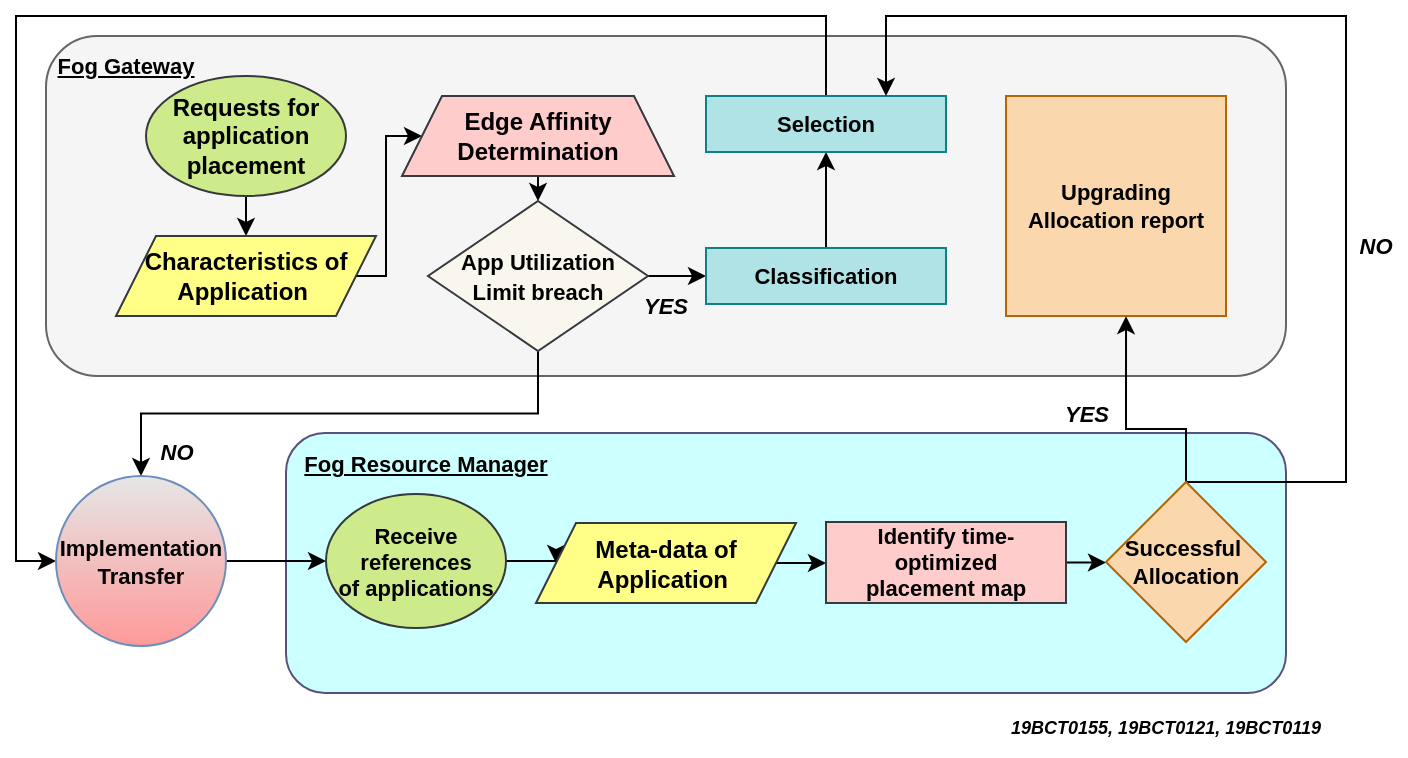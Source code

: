 <mxfile version="16.6.5" type="github">
  <diagram id="Q7-ka3U2VtvC_zTOFb2D" name="Page-1">
    <mxGraphModel dx="1038" dy="579" grid="1" gridSize="10" guides="1" tooltips="1" connect="1" arrows="1" fold="1" page="1" pageScale="1" pageWidth="827" pageHeight="1169" math="0" shadow="0">
      <root>
        <mxCell id="0" />
        <mxCell id="1" parent="0" />
        <mxCell id="G6CsTYgNH17AaaIi-4ZI-30" value="" style="rounded=1;whiteSpace=wrap;html=1;fillColor=#CCFFFF;strokeColor=#56517e;" vertex="1" parent="1">
          <mxGeometry x="220" y="218.5" width="500" height="130" as="geometry" />
        </mxCell>
        <mxCell id="G6CsTYgNH17AaaIi-4ZI-10" value="" style="rounded=1;whiteSpace=wrap;html=1;fillColor=#f5f5f5;fontColor=#333333;strokeColor=#666666;" vertex="1" parent="1">
          <mxGeometry x="100" y="20" width="620" height="170" as="geometry" />
        </mxCell>
        <mxCell id="G6CsTYgNH17AaaIi-4ZI-14" style="edgeStyle=orthogonalEdgeStyle;rounded=0;orthogonalLoop=1;jettySize=auto;html=1;exitX=0.5;exitY=1;exitDx=0;exitDy=0;entryX=0.5;entryY=0;entryDx=0;entryDy=0;" edge="1" parent="1" source="G6CsTYgNH17AaaIi-4ZI-8" target="G6CsTYgNH17AaaIi-4ZI-9">
          <mxGeometry relative="1" as="geometry" />
        </mxCell>
        <mxCell id="G6CsTYgNH17AaaIi-4ZI-8" value="&lt;b&gt;Requests for application placement&lt;/b&gt;" style="ellipse;whiteSpace=wrap;html=1;fillColor=#cdeb8b;strokeColor=#36393d;" vertex="1" parent="1">
          <mxGeometry x="150" y="40" width="100" height="60" as="geometry" />
        </mxCell>
        <mxCell id="G6CsTYgNH17AaaIi-4ZI-16" style="edgeStyle=orthogonalEdgeStyle;rounded=0;orthogonalLoop=1;jettySize=auto;html=1;exitX=1;exitY=0.5;exitDx=0;exitDy=0;entryX=0;entryY=0.5;entryDx=0;entryDy=0;" edge="1" parent="1" source="G6CsTYgNH17AaaIi-4ZI-9" target="G6CsTYgNH17AaaIi-4ZI-11">
          <mxGeometry relative="1" as="geometry">
            <Array as="points">
              <mxPoint x="270" y="140" />
              <mxPoint x="270" y="70" />
            </Array>
          </mxGeometry>
        </mxCell>
        <mxCell id="G6CsTYgNH17AaaIi-4ZI-9" value="&lt;b&gt;Characteristics of Application&amp;nbsp;&lt;/b&gt;" style="shape=parallelogram;perimeter=parallelogramPerimeter;whiteSpace=wrap;html=1;fixedSize=1;fillColor=#ffff88;strokeColor=#36393d;" vertex="1" parent="1">
          <mxGeometry x="135" y="120" width="130" height="40" as="geometry" />
        </mxCell>
        <mxCell id="G6CsTYgNH17AaaIi-4ZI-19" style="edgeStyle=orthogonalEdgeStyle;rounded=0;orthogonalLoop=1;jettySize=auto;html=1;exitX=0.5;exitY=1;exitDx=0;exitDy=0;entryX=0.5;entryY=0;entryDx=0;entryDy=0;fontSize=11;" edge="1" parent="1" source="G6CsTYgNH17AaaIi-4ZI-11" target="G6CsTYgNH17AaaIi-4ZI-17">
          <mxGeometry relative="1" as="geometry" />
        </mxCell>
        <mxCell id="G6CsTYgNH17AaaIi-4ZI-11" value="&lt;b&gt;Edge Affinity Determination&lt;/b&gt;" style="shape=trapezoid;perimeter=trapezoidPerimeter;whiteSpace=wrap;html=1;fixedSize=1;fillColor=#ffcccc;strokeColor=#36393d;" vertex="1" parent="1">
          <mxGeometry x="278" y="50" width="136" height="40" as="geometry" />
        </mxCell>
        <mxCell id="G6CsTYgNH17AaaIi-4ZI-31" style="edgeStyle=orthogonalEdgeStyle;rounded=0;orthogonalLoop=1;jettySize=auto;html=1;exitX=0.5;exitY=1;exitDx=0;exitDy=0;entryX=0.5;entryY=0;entryDx=0;entryDy=0;fontSize=11;" edge="1" parent="1" source="G6CsTYgNH17AaaIi-4ZI-17" target="G6CsTYgNH17AaaIi-4ZI-29">
          <mxGeometry relative="1" as="geometry" />
        </mxCell>
        <mxCell id="G6CsTYgNH17AaaIi-4ZI-33" style="edgeStyle=orthogonalEdgeStyle;rounded=0;orthogonalLoop=1;jettySize=auto;html=1;exitX=1;exitY=0.5;exitDx=0;exitDy=0;entryX=0;entryY=0.5;entryDx=0;entryDy=0;fontSize=11;" edge="1" parent="1" source="G6CsTYgNH17AaaIi-4ZI-17" target="G6CsTYgNH17AaaIi-4ZI-23">
          <mxGeometry relative="1" as="geometry" />
        </mxCell>
        <mxCell id="G6CsTYgNH17AaaIi-4ZI-17" value="&lt;b&gt;&lt;font style=&quot;font-size: 11px&quot; color=&quot;#000000&quot;&gt;App Utilization &lt;br&gt;Limit breach&lt;/font&gt;&lt;/b&gt;" style="rhombus;whiteSpace=wrap;html=1;fillColor=#f9f7ed;strokeColor=#36393d;" vertex="1" parent="1">
          <mxGeometry x="291" y="102.5" width="110" height="75" as="geometry" />
        </mxCell>
        <mxCell id="G6CsTYgNH17AaaIi-4ZI-34" style="edgeStyle=orthogonalEdgeStyle;rounded=0;orthogonalLoop=1;jettySize=auto;html=1;exitX=0.5;exitY=0;exitDx=0;exitDy=0;fontSize=11;" edge="1" parent="1" source="G6CsTYgNH17AaaIi-4ZI-23" target="G6CsTYgNH17AaaIi-4ZI-26">
          <mxGeometry relative="1" as="geometry" />
        </mxCell>
        <mxCell id="G6CsTYgNH17AaaIi-4ZI-23" value="&lt;b&gt;Classification&lt;/b&gt;" style="rounded=0;whiteSpace=wrap;html=1;fontSize=11;fillColor=#b0e3e6;strokeColor=#0e8088;" vertex="1" parent="1">
          <mxGeometry x="430" y="126" width="120" height="28" as="geometry" />
        </mxCell>
        <mxCell id="G6CsTYgNH17AaaIi-4ZI-25" value="&lt;b&gt;Upgrading Allocation report&lt;/b&gt;" style="rounded=0;whiteSpace=wrap;html=1;fontSize=11;fillColor=#fad7ac;strokeColor=#b46504;" vertex="1" parent="1">
          <mxGeometry x="580" y="50" width="110" height="110" as="geometry" />
        </mxCell>
        <mxCell id="G6CsTYgNH17AaaIi-4ZI-45" style="edgeStyle=orthogonalEdgeStyle;rounded=0;orthogonalLoop=1;jettySize=auto;html=1;exitX=0.5;exitY=0;exitDx=0;exitDy=0;entryX=0;entryY=0.5;entryDx=0;entryDy=0;fontSize=11;" edge="1" parent="1" source="G6CsTYgNH17AaaIi-4ZI-26" target="G6CsTYgNH17AaaIi-4ZI-29">
          <mxGeometry relative="1" as="geometry">
            <Array as="points">
              <mxPoint x="490" y="10" />
              <mxPoint x="85" y="10" />
              <mxPoint x="85" y="283" />
            </Array>
          </mxGeometry>
        </mxCell>
        <mxCell id="G6CsTYgNH17AaaIi-4ZI-26" value="&lt;b&gt;Selection&lt;/b&gt;" style="rounded=0;whiteSpace=wrap;html=1;fontSize=11;fillColor=#b0e3e6;strokeColor=#0e8088;" vertex="1" parent="1">
          <mxGeometry x="430" y="50" width="120" height="28" as="geometry" />
        </mxCell>
        <mxCell id="G6CsTYgNH17AaaIi-4ZI-27" value="&lt;b&gt;&lt;u&gt;Fog Gateway&lt;/u&gt;&lt;/b&gt;" style="text;html=1;strokeColor=none;fillColor=none;align=center;verticalAlign=middle;whiteSpace=wrap;rounded=0;fontSize=11;" vertex="1" parent="1">
          <mxGeometry x="90" y="20" width="100" height="30" as="geometry" />
        </mxCell>
        <mxCell id="G6CsTYgNH17AaaIi-4ZI-44" style="edgeStyle=orthogonalEdgeStyle;rounded=0;orthogonalLoop=1;jettySize=auto;html=1;exitX=1;exitY=0.5;exitDx=0;exitDy=0;fontSize=11;" edge="1" parent="1" source="G6CsTYgNH17AaaIi-4ZI-29" target="G6CsTYgNH17AaaIi-4ZI-39">
          <mxGeometry relative="1" as="geometry" />
        </mxCell>
        <mxCell id="G6CsTYgNH17AaaIi-4ZI-29" value="&lt;b&gt;Implementation Transfer&lt;/b&gt;" style="ellipse;whiteSpace=wrap;html=1;aspect=fixed;fontSize=11;fillColor=#E6E6E6;strokeColor=#6c8ebf;gradientColor=#FF9999;" vertex="1" parent="1">
          <mxGeometry x="105" y="240" width="85" height="85" as="geometry" />
        </mxCell>
        <mxCell id="G6CsTYgNH17AaaIi-4ZI-35" value="&lt;b&gt;&lt;i&gt;YES&lt;/i&gt;&lt;/b&gt;" style="text;html=1;strokeColor=none;fillColor=none;align=center;verticalAlign=middle;whiteSpace=wrap;rounded=0;fontSize=11;" vertex="1" parent="1">
          <mxGeometry x="380" y="140" width="60" height="30" as="geometry" />
        </mxCell>
        <mxCell id="G6CsTYgNH17AaaIi-4ZI-38" value="&lt;b&gt;&lt;i&gt;NO&lt;/i&gt;&lt;/b&gt;" style="text;html=1;align=center;verticalAlign=middle;resizable=0;points=[];autosize=1;strokeColor=none;fillColor=none;fontSize=11;" vertex="1" parent="1">
          <mxGeometry x="150" y="217.5" width="30" height="20" as="geometry" />
        </mxCell>
        <mxCell id="G6CsTYgNH17AaaIi-4ZI-46" style="edgeStyle=orthogonalEdgeStyle;rounded=0;orthogonalLoop=1;jettySize=auto;html=1;exitX=1;exitY=0.5;exitDx=0;exitDy=0;entryX=0;entryY=0.5;entryDx=0;entryDy=0;fontSize=11;" edge="1" parent="1" source="G6CsTYgNH17AaaIi-4ZI-39" target="G6CsTYgNH17AaaIi-4ZI-40">
          <mxGeometry relative="1" as="geometry" />
        </mxCell>
        <mxCell id="G6CsTYgNH17AaaIi-4ZI-39" value="&lt;b&gt;Receive references&lt;br/&gt;of applications&lt;/b&gt;" style="ellipse;whiteSpace=wrap;html=1;fontSize=11;fillColor=#cdeb8b;strokeColor=#36393d;" vertex="1" parent="1">
          <mxGeometry x="240" y="249" width="90" height="67" as="geometry" />
        </mxCell>
        <mxCell id="G6CsTYgNH17AaaIi-4ZI-47" style="edgeStyle=orthogonalEdgeStyle;rounded=0;orthogonalLoop=1;jettySize=auto;html=1;exitX=1;exitY=0.5;exitDx=0;exitDy=0;entryX=0;entryY=0.5;entryDx=0;entryDy=0;fontSize=11;" edge="1" parent="1" source="G6CsTYgNH17AaaIi-4ZI-40" target="G6CsTYgNH17AaaIi-4ZI-41">
          <mxGeometry relative="1" as="geometry" />
        </mxCell>
        <mxCell id="G6CsTYgNH17AaaIi-4ZI-40" value="&lt;b&gt;Meta-data of Application&amp;nbsp;&lt;/b&gt;" style="shape=parallelogram;perimeter=parallelogramPerimeter;whiteSpace=wrap;html=1;fixedSize=1;fillColor=#ffff88;strokeColor=#36393d;" vertex="1" parent="1">
          <mxGeometry x="345" y="263.5" width="130" height="40" as="geometry" />
        </mxCell>
        <mxCell id="G6CsTYgNH17AaaIi-4ZI-48" style="edgeStyle=orthogonalEdgeStyle;rounded=0;orthogonalLoop=1;jettySize=auto;html=1;exitX=1;exitY=0.5;exitDx=0;exitDy=0;entryX=0;entryY=0.5;entryDx=0;entryDy=0;fontSize=11;" edge="1" parent="1" source="G6CsTYgNH17AaaIi-4ZI-41" target="G6CsTYgNH17AaaIi-4ZI-43">
          <mxGeometry relative="1" as="geometry" />
        </mxCell>
        <mxCell id="G6CsTYgNH17AaaIi-4ZI-41" value="&lt;b&gt;Identify time-optimized&lt;br/&gt;placement map&lt;/b&gt;" style="rounded=0;whiteSpace=wrap;html=1;fontSize=11;fillColor=#ffcccc;strokeColor=#36393d;" vertex="1" parent="1">
          <mxGeometry x="490" y="263" width="120" height="40.5" as="geometry" />
        </mxCell>
        <mxCell id="G6CsTYgNH17AaaIi-4ZI-49" style="edgeStyle=orthogonalEdgeStyle;rounded=0;orthogonalLoop=1;jettySize=auto;html=1;exitX=0.5;exitY=0;exitDx=0;exitDy=0;entryX=0.75;entryY=0;entryDx=0;entryDy=0;fontSize=11;" edge="1" parent="1" source="G6CsTYgNH17AaaIi-4ZI-43" target="G6CsTYgNH17AaaIi-4ZI-26">
          <mxGeometry relative="1" as="geometry">
            <Array as="points">
              <mxPoint x="750" y="243" />
              <mxPoint x="750" y="10" />
              <mxPoint x="520" y="10" />
            </Array>
          </mxGeometry>
        </mxCell>
        <mxCell id="G6CsTYgNH17AaaIi-4ZI-51" style="edgeStyle=orthogonalEdgeStyle;rounded=0;orthogonalLoop=1;jettySize=auto;html=1;exitX=0.5;exitY=0;exitDx=0;exitDy=0;entryX=0.871;entryY=0.824;entryDx=0;entryDy=0;entryPerimeter=0;fontSize=11;" edge="1" parent="1" source="G6CsTYgNH17AaaIi-4ZI-43" target="G6CsTYgNH17AaaIi-4ZI-10">
          <mxGeometry relative="1" as="geometry" />
        </mxCell>
        <mxCell id="G6CsTYgNH17AaaIi-4ZI-43" value="&lt;b&gt;Successful&amp;nbsp;&lt;br&gt;Allocation&lt;/b&gt;" style="rhombus;whiteSpace=wrap;html=1;fontSize=11;fillColor=#fad7ac;strokeColor=#b46504;" vertex="1" parent="1">
          <mxGeometry x="630" y="243" width="80" height="80" as="geometry" />
        </mxCell>
        <mxCell id="G6CsTYgNH17AaaIi-4ZI-50" value="&lt;b&gt;&lt;i&gt;NO&lt;/i&gt;&lt;/b&gt;" style="text;html=1;strokeColor=none;fillColor=none;align=center;verticalAlign=middle;whiteSpace=wrap;rounded=0;fontSize=11;" vertex="1" parent="1">
          <mxGeometry x="750" y="110" width="30" height="30" as="geometry" />
        </mxCell>
        <mxCell id="G6CsTYgNH17AaaIi-4ZI-52" value="&lt;b&gt;&lt;i&gt;YES&lt;/i&gt;&lt;/b&gt;" style="text;html=1;align=center;verticalAlign=middle;resizable=0;points=[];autosize=1;strokeColor=none;fillColor=none;fontSize=11;" vertex="1" parent="1">
          <mxGeometry x="600" y="198.5" width="40" height="20" as="geometry" />
        </mxCell>
        <mxCell id="G6CsTYgNH17AaaIi-4ZI-53" value="&lt;b&gt;&lt;u&gt;Fog Resource Manager&lt;/u&gt;&lt;/b&gt;" style="text;html=1;strokeColor=none;fillColor=none;align=center;verticalAlign=middle;whiteSpace=wrap;rounded=0;fontSize=11;" vertex="1" parent="1">
          <mxGeometry x="220" y="219" width="140" height="30" as="geometry" />
        </mxCell>
        <mxCell id="G6CsTYgNH17AaaIi-4ZI-54" value="" style="shape=image;verticalLabelPosition=bottom;labelBackgroundColor=default;verticalAlign=top;aspect=fixed;imageAspect=0;image=https://upload.wikimedia.org/wikipedia/commons/thumb/b/b0/Copyright.svg/220px-Copyright.svg.png;" vertex="1" parent="1">
          <mxGeometry x="570" y="360" width="10" height="10" as="geometry" />
        </mxCell>
        <mxCell id="G6CsTYgNH17AaaIi-4ZI-56" value="&lt;i&gt;&lt;b&gt;&lt;font style=&quot;font-size: 9px&quot;&gt;19BCT0155, 19BCT0121, 19BCT0119&lt;/font&gt;&lt;/b&gt;&lt;/i&gt;" style="text;html=1;strokeColor=none;fillColor=none;align=center;verticalAlign=middle;whiteSpace=wrap;rounded=0;fontSize=11;fontColor=#000000;" vertex="1" parent="1">
          <mxGeometry x="560" y="350" width="200" height="30" as="geometry" />
        </mxCell>
      </root>
    </mxGraphModel>
  </diagram>
</mxfile>
